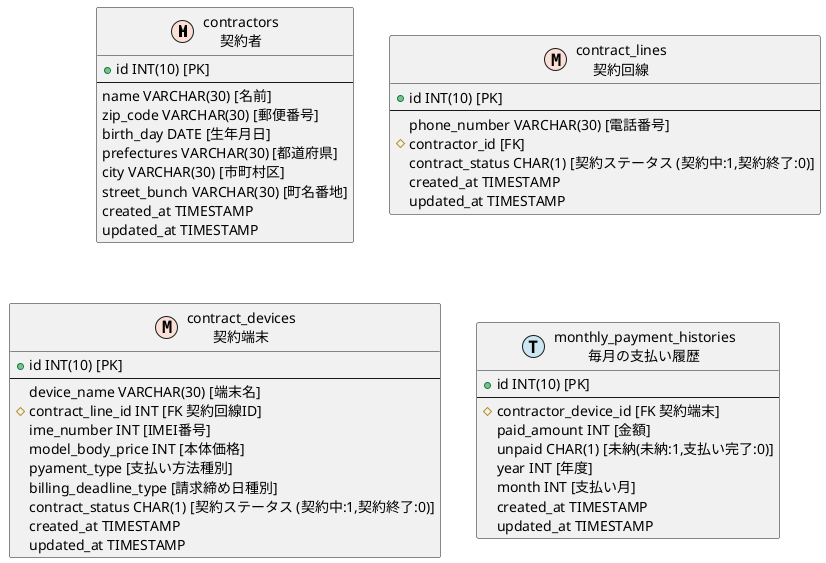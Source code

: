 @startuml

!define MASTER F9DFD5
!define TRANSACTION CAE7F2

entity contractors as "contractors\n契約者" <<M,MASTER>> {
  + id INT(10) [PK]
  --
  name VARCHAR(30) [名前]
  zip_code VARCHAR(30) [郵便番号]
  birth_day DATE [生年月日]
  prefectures VARCHAR(30) [都道府県]
  city VARCHAR(30) [市町村区]
  street_bunch VARCHAR(30) [町名番地]
  created_at TIMESTAMP
  updated_at TIMESTAMP
}


entity contract_lines as "contract_lines\n契約回線" <<M,MASTER>> {
  + id INT(10) [PK]
  --
  phone_number VARCHAR(30) [電話番号]
  # contractor_id [FK]
  contract_status CHAR(1) [契約ステータス (契約中:1,契約終了:0)]
  created_at TIMESTAMP
  updated_at TIMESTAMP
}

entity contract_devices as "contract_devices\n契約端末" <<M,MASTER>> {
  + id INT(10) [PK]
  --
  device_name VARCHAR(30) [端末名]
  # contract_line_id INT [FK 契約回線ID]
  ime_number INT [IMEI番号]
  model_body_price INT [本体価格]
  pyament_type [支払い方法種別]
  billing_deadline_type [請求締め日種別]
  contract_status CHAR(1) [契約ステータス (契約中:1,契約終了:0)]
  created_at TIMESTAMP
  updated_at TIMESTAMP
}

entity monthly_payment_histories as "monthly_payment_histories\n毎月の支払い履歴" <<T,TRANSACTION>> {
  + id INT(10) [PK]
  --
  # contractor_device_id [FK 契約端末]
  paid_amount INT [金額]
  unpaid CHAR(1) [未納(未納:1,支払い完了:0)]
  year INT [年度]
  month INT [支払い月]
  created_at TIMESTAMP
  updated_at TIMESTAMP
}

@enduml